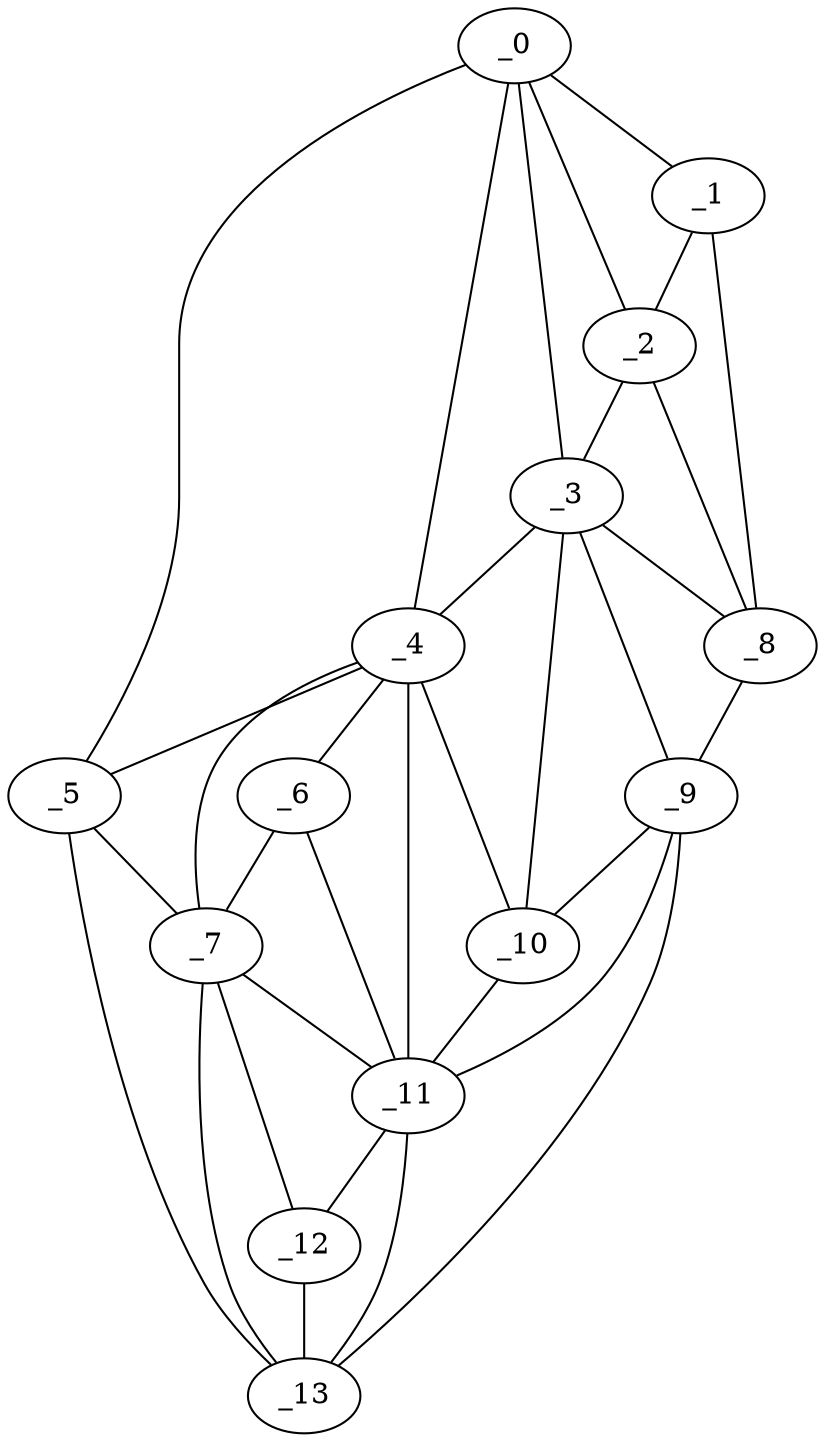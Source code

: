 graph "obj97__60.gxl" {
	_0	 [x=34,
		y=9];
	_1	 [x=56,
		y=5];
	_0 -- _1	 [valence=1];
	_2	 [x=58,
		y=10];
	_0 -- _2	 [valence=2];
	_3	 [x=64,
		y=17];
	_0 -- _3	 [valence=1];
	_4	 [x=77,
		y=37];
	_0 -- _4	 [valence=1];
	_5	 [x=79,
		y=95];
	_0 -- _5	 [valence=1];
	_1 -- _2	 [valence=1];
	_8	 [x=85,
		y=7];
	_1 -- _8	 [valence=1];
	_2 -- _3	 [valence=2];
	_2 -- _8	 [valence=1];
	_3 -- _4	 [valence=2];
	_3 -- _8	 [valence=2];
	_9	 [x=93,
		y=16];
	_3 -- _9	 [valence=2];
	_10	 [x=93,
		y=27];
	_3 -- _10	 [valence=1];
	_4 -- _5	 [valence=2];
	_6	 [x=81,
		y=43];
	_4 -- _6	 [valence=2];
	_7	 [x=84,
		y=52];
	_4 -- _7	 [valence=2];
	_4 -- _10	 [valence=2];
	_11	 [x=94,
		y=41];
	_4 -- _11	 [valence=2];
	_5 -- _7	 [valence=1];
	_13	 [x=99,
		y=74];
	_5 -- _13	 [valence=1];
	_6 -- _7	 [valence=1];
	_6 -- _11	 [valence=2];
	_7 -- _11	 [valence=1];
	_12	 [x=95,
		y=55];
	_7 -- _12	 [valence=2];
	_7 -- _13	 [valence=1];
	_8 -- _9	 [valence=1];
	_9 -- _10	 [valence=1];
	_9 -- _11	 [valence=2];
	_9 -- _13	 [valence=1];
	_10 -- _11	 [valence=2];
	_11 -- _12	 [valence=2];
	_11 -- _13	 [valence=2];
	_12 -- _13	 [valence=1];
}
